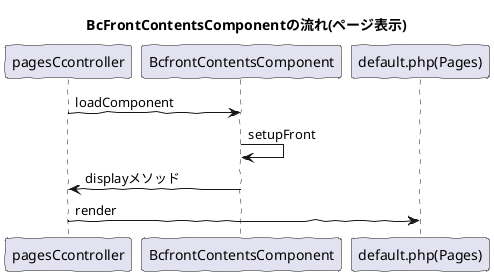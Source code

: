 @startuml

skinparam handwritten true
skinparam backgroundColor white

title BcFrontContentsComponentの流れ(ページ表示)

participant "pagesCcontroller" as Controller
participant "BcfrontContentsComponent" as Component
participant "default.php(Pages)" as template

Controller -> Component : loadComponent

Component -> Component : setupFront

Component -> Controller : displayメソッド

Controller -> template : render

@enduml